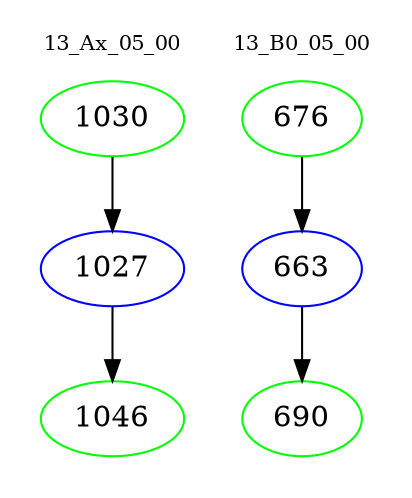 digraph{
subgraph cluster_0 {
color = white
label = "13_Ax_05_00";
fontsize=10;
T0_1030 [label="1030", color="green"]
T0_1030 -> T0_1027 [color="black"]
T0_1027 [label="1027", color="blue"]
T0_1027 -> T0_1046 [color="black"]
T0_1046 [label="1046", color="green"]
}
subgraph cluster_1 {
color = white
label = "13_B0_05_00";
fontsize=10;
T1_676 [label="676", color="green"]
T1_676 -> T1_663 [color="black"]
T1_663 [label="663", color="blue"]
T1_663 -> T1_690 [color="black"]
T1_690 [label="690", color="green"]
}
}
